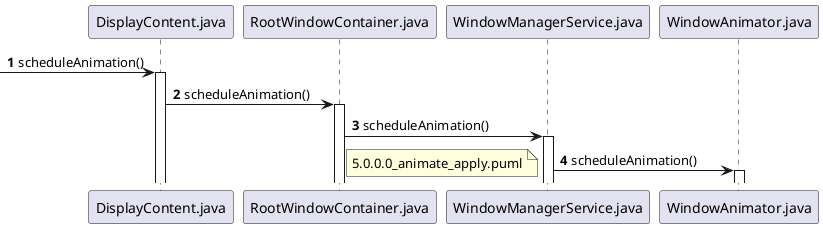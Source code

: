 @startuml
'https://plantuml.com/sequence-diagram

autonumber

 -> DisplayContent.java: scheduleAnimation()
activate DisplayContent.java
DisplayContent.java -> RootWindowContainer.java:scheduleAnimation()
activate RootWindowContainer.java
RootWindowContainer.java -> WindowManagerService.java:scheduleAnimation()
activate WindowManagerService.java
WindowManagerService.java -> WindowAnimator.java:scheduleAnimation()
activate WindowAnimator.java
note left
5.0.0.0_animate_apply.puml
end note


@enduml